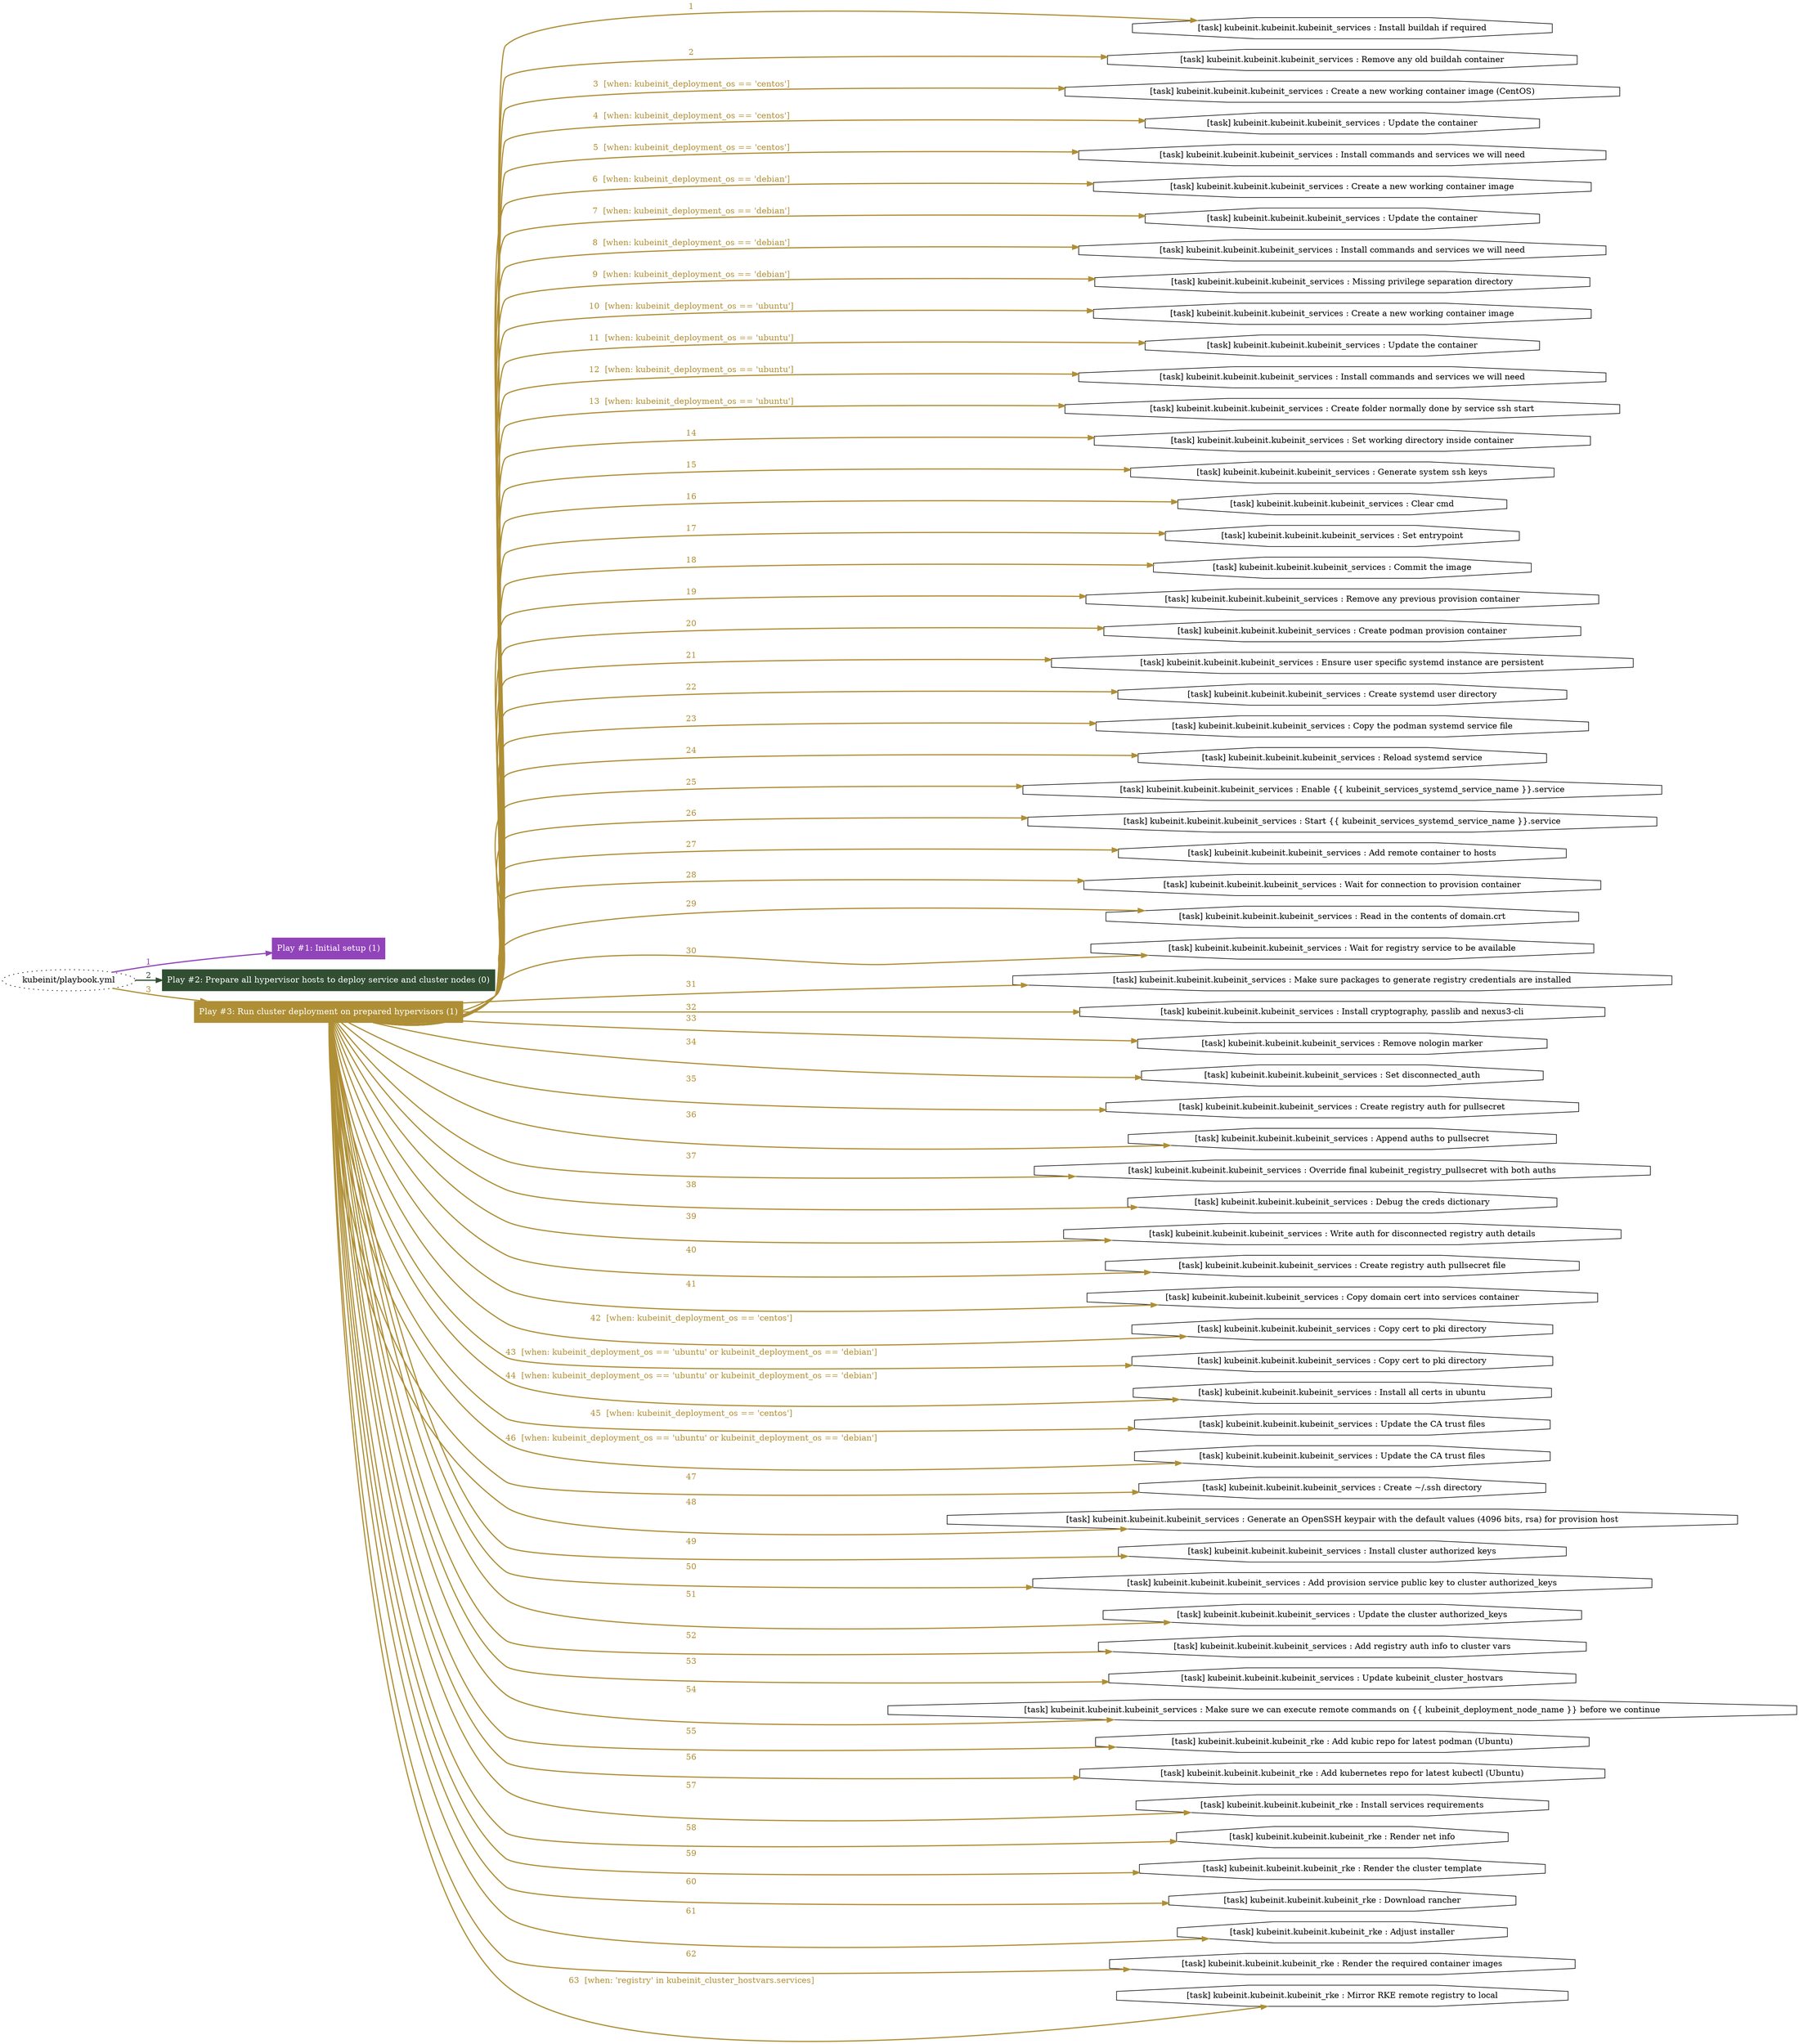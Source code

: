 digraph "kubeinit/playbook.yml "{
	graph [concentrate=true ordering=in rankdir=LR ratio=fill]
	edge [esep=5 sep=10]
	"kubeinit/playbook.yml" [id=root_node style=dotted]
	subgraph "Play #1: Initial setup (1) "{
		"Play #1: Initial setup (1)" [color="#9144ba" fontcolor="#ffffff" id="play_1ed07066-1055-4e67-8223-b865b9909922" shape=box style=filled tooltip=localhost]
		"kubeinit/playbook.yml" -> "Play #1: Initial setup (1)" [label=1 color="#9144ba" fontcolor="#9144ba" id="edge_652fccc1-4e7e-4f4c-8fe8-caae276a8f06" style=bold]
	}
	subgraph "Play #2: Prepare all hypervisor hosts to deploy service and cluster nodes (0) "{
		"Play #2: Prepare all hypervisor hosts to deploy service and cluster nodes (0)" [color="#314e32" fontcolor="#ffffff" id="play_8c49bdeb-96e1-4023-a6c5-0bca4422e2bc" shape=box style=filled tooltip=""]
		"kubeinit/playbook.yml" -> "Play #2: Prepare all hypervisor hosts to deploy service and cluster nodes (0)" [label=2 color="#314e32" fontcolor="#314e32" id="edge_4fefcf1c-31ee-4152-b6b7-37e5af76da74" style=bold]
	}
	subgraph "Play #3: Run cluster deployment on prepared hypervisors (1) "{
		"Play #3: Run cluster deployment on prepared hypervisors (1)" [color="#af8f36" fontcolor="#ffffff" id="play_4a4ad484-fae4-4dc1-8e06-63ecb386cd12" shape=box style=filled tooltip=localhost]
		"kubeinit/playbook.yml" -> "Play #3: Run cluster deployment on prepared hypervisors (1)" [label=3 color="#af8f36" fontcolor="#af8f36" id="edge_bb921fc5-0961-4a57-bfbc-69f6454cf87c" style=bold]
		"task_4da4af7c-ea5e-4eb7-b87e-b76ad4e4c385" [label="[task] kubeinit.kubeinit.kubeinit_services : Install buildah if required" id="task_4da4af7c-ea5e-4eb7-b87e-b76ad4e4c385" shape=octagon tooltip="[task] kubeinit.kubeinit.kubeinit_services : Install buildah if required"]
		"Play #3: Run cluster deployment on prepared hypervisors (1)" -> "task_4da4af7c-ea5e-4eb7-b87e-b76ad4e4c385" [label=1 color="#af8f36" fontcolor="#af8f36" id="edge_fe314b30-cb8d-4dca-87e3-3ae4bf7447ff" style=bold]
		"task_de5d862a-f438-42da-a966-3d038ddc2eb3" [label="[task] kubeinit.kubeinit.kubeinit_services : Remove any old buildah container" id="task_de5d862a-f438-42da-a966-3d038ddc2eb3" shape=octagon tooltip="[task] kubeinit.kubeinit.kubeinit_services : Remove any old buildah container"]
		"Play #3: Run cluster deployment on prepared hypervisors (1)" -> "task_de5d862a-f438-42da-a966-3d038ddc2eb3" [label=2 color="#af8f36" fontcolor="#af8f36" id="edge_6c91ff12-0e88-4986-93dc-d53e2ab40fa7" style=bold]
		"task_15944ec9-275e-4e6a-b2e9-f6d994a4f266" [label="[task] kubeinit.kubeinit.kubeinit_services : Create a new working container image (CentOS)" id="task_15944ec9-275e-4e6a-b2e9-f6d994a4f266" shape=octagon tooltip="[task] kubeinit.kubeinit.kubeinit_services : Create a new working container image (CentOS)"]
		"Play #3: Run cluster deployment on prepared hypervisors (1)" -> "task_15944ec9-275e-4e6a-b2e9-f6d994a4f266" [label="3  [when: kubeinit_deployment_os == 'centos']" color="#af8f36" fontcolor="#af8f36" id="edge_9b1abcf2-71b7-411a-8a96-5b27e0615aaf" style=bold]
		"task_ba2b220f-778f-4d68-a262-086b4a56201f" [label="[task] kubeinit.kubeinit.kubeinit_services : Update the container" id="task_ba2b220f-778f-4d68-a262-086b4a56201f" shape=octagon tooltip="[task] kubeinit.kubeinit.kubeinit_services : Update the container"]
		"Play #3: Run cluster deployment on prepared hypervisors (1)" -> "task_ba2b220f-778f-4d68-a262-086b4a56201f" [label="4  [when: kubeinit_deployment_os == 'centos']" color="#af8f36" fontcolor="#af8f36" id="edge_7a9c6677-b9d4-4c71-969b-8b52450001ac" style=bold]
		"task_47b86794-5e18-43f1-ae05-0b556f0221eb" [label="[task] kubeinit.kubeinit.kubeinit_services : Install commands and services we will need" id="task_47b86794-5e18-43f1-ae05-0b556f0221eb" shape=octagon tooltip="[task] kubeinit.kubeinit.kubeinit_services : Install commands and services we will need"]
		"Play #3: Run cluster deployment on prepared hypervisors (1)" -> "task_47b86794-5e18-43f1-ae05-0b556f0221eb" [label="5  [when: kubeinit_deployment_os == 'centos']" color="#af8f36" fontcolor="#af8f36" id="edge_b5d26055-dde0-43b9-bc51-50c9407ca01f" style=bold]
		"task_8d5e12f5-7c30-45d3-9c4c-6f694fc140b3" [label="[task] kubeinit.kubeinit.kubeinit_services : Create a new working container image" id="task_8d5e12f5-7c30-45d3-9c4c-6f694fc140b3" shape=octagon tooltip="[task] kubeinit.kubeinit.kubeinit_services : Create a new working container image"]
		"Play #3: Run cluster deployment on prepared hypervisors (1)" -> "task_8d5e12f5-7c30-45d3-9c4c-6f694fc140b3" [label="6  [when: kubeinit_deployment_os == 'debian']" color="#af8f36" fontcolor="#af8f36" id="edge_a4d1d42c-490f-4b4e-94aa-f2c3f657d4b2" style=bold]
		"task_726c58c0-9610-49d0-aadd-dcc71e31c0dc" [label="[task] kubeinit.kubeinit.kubeinit_services : Update the container" id="task_726c58c0-9610-49d0-aadd-dcc71e31c0dc" shape=octagon tooltip="[task] kubeinit.kubeinit.kubeinit_services : Update the container"]
		"Play #3: Run cluster deployment on prepared hypervisors (1)" -> "task_726c58c0-9610-49d0-aadd-dcc71e31c0dc" [label="7  [when: kubeinit_deployment_os == 'debian']" color="#af8f36" fontcolor="#af8f36" id="edge_775cc70c-d4fa-44f2-bbcd-2f49eb0c9f32" style=bold]
		"task_9e41514e-f2da-409f-acf4-1c3ffec90b02" [label="[task] kubeinit.kubeinit.kubeinit_services : Install commands and services we will need" id="task_9e41514e-f2da-409f-acf4-1c3ffec90b02" shape=octagon tooltip="[task] kubeinit.kubeinit.kubeinit_services : Install commands and services we will need"]
		"Play #3: Run cluster deployment on prepared hypervisors (1)" -> "task_9e41514e-f2da-409f-acf4-1c3ffec90b02" [label="8  [when: kubeinit_deployment_os == 'debian']" color="#af8f36" fontcolor="#af8f36" id="edge_43a3ce46-e9be-43f8-b8e4-9c53920406bf" style=bold]
		"task_9f6c5b14-0ff5-4616-93b0-b866ab017229" [label="[task] kubeinit.kubeinit.kubeinit_services : Missing privilege separation directory" id="task_9f6c5b14-0ff5-4616-93b0-b866ab017229" shape=octagon tooltip="[task] kubeinit.kubeinit.kubeinit_services : Missing privilege separation directory"]
		"Play #3: Run cluster deployment on prepared hypervisors (1)" -> "task_9f6c5b14-0ff5-4616-93b0-b866ab017229" [label="9  [when: kubeinit_deployment_os == 'debian']" color="#af8f36" fontcolor="#af8f36" id="edge_4703a72b-6736-44ef-a80c-81c8a6672c1a" style=bold]
		"task_d30a06cf-a985-4498-929c-5443a7a51801" [label="[task] kubeinit.kubeinit.kubeinit_services : Create a new working container image" id="task_d30a06cf-a985-4498-929c-5443a7a51801" shape=octagon tooltip="[task] kubeinit.kubeinit.kubeinit_services : Create a new working container image"]
		"Play #3: Run cluster deployment on prepared hypervisors (1)" -> "task_d30a06cf-a985-4498-929c-5443a7a51801" [label="10  [when: kubeinit_deployment_os == 'ubuntu']" color="#af8f36" fontcolor="#af8f36" id="edge_00cca7f6-b323-49b0-82ca-c747d33f27cd" style=bold]
		"task_f0eb4b50-4026-49e3-9626-9d14bdc179fd" [label="[task] kubeinit.kubeinit.kubeinit_services : Update the container" id="task_f0eb4b50-4026-49e3-9626-9d14bdc179fd" shape=octagon tooltip="[task] kubeinit.kubeinit.kubeinit_services : Update the container"]
		"Play #3: Run cluster deployment on prepared hypervisors (1)" -> "task_f0eb4b50-4026-49e3-9626-9d14bdc179fd" [label="11  [when: kubeinit_deployment_os == 'ubuntu']" color="#af8f36" fontcolor="#af8f36" id="edge_aadfc5ac-be51-461c-9dfd-9ef014ad5a12" style=bold]
		"task_4f31e7c5-05bd-4ba1-ace1-0b3a1b8b4b2e" [label="[task] kubeinit.kubeinit.kubeinit_services : Install commands and services we will need" id="task_4f31e7c5-05bd-4ba1-ace1-0b3a1b8b4b2e" shape=octagon tooltip="[task] kubeinit.kubeinit.kubeinit_services : Install commands and services we will need"]
		"Play #3: Run cluster deployment on prepared hypervisors (1)" -> "task_4f31e7c5-05bd-4ba1-ace1-0b3a1b8b4b2e" [label="12  [when: kubeinit_deployment_os == 'ubuntu']" color="#af8f36" fontcolor="#af8f36" id="edge_ebb79d36-d0b9-4e56-a068-eb72d3fa7a5b" style=bold]
		"task_10afb3da-a55a-467c-92fe-58cae8d0a7d2" [label="[task] kubeinit.kubeinit.kubeinit_services : Create folder normally done by service ssh start" id="task_10afb3da-a55a-467c-92fe-58cae8d0a7d2" shape=octagon tooltip="[task] kubeinit.kubeinit.kubeinit_services : Create folder normally done by service ssh start"]
		"Play #3: Run cluster deployment on prepared hypervisors (1)" -> "task_10afb3da-a55a-467c-92fe-58cae8d0a7d2" [label="13  [when: kubeinit_deployment_os == 'ubuntu']" color="#af8f36" fontcolor="#af8f36" id="edge_54ee3fb1-ffc7-460e-826e-3104bf57ee24" style=bold]
		"task_b056f61a-dfaf-4a33-b0c5-3425ba4160a0" [label="[task] kubeinit.kubeinit.kubeinit_services : Set working directory inside container" id="task_b056f61a-dfaf-4a33-b0c5-3425ba4160a0" shape=octagon tooltip="[task] kubeinit.kubeinit.kubeinit_services : Set working directory inside container"]
		"Play #3: Run cluster deployment on prepared hypervisors (1)" -> "task_b056f61a-dfaf-4a33-b0c5-3425ba4160a0" [label=14 color="#af8f36" fontcolor="#af8f36" id="edge_f3e4eff2-1877-4901-82a4-d9ee3b6f546e" style=bold]
		"task_81c03a32-a07e-48be-b03c-54739da4fd03" [label="[task] kubeinit.kubeinit.kubeinit_services : Generate system ssh keys" id="task_81c03a32-a07e-48be-b03c-54739da4fd03" shape=octagon tooltip="[task] kubeinit.kubeinit.kubeinit_services : Generate system ssh keys"]
		"Play #3: Run cluster deployment on prepared hypervisors (1)" -> "task_81c03a32-a07e-48be-b03c-54739da4fd03" [label=15 color="#af8f36" fontcolor="#af8f36" id="edge_ebe33f78-5657-4d8e-b48e-add500b94960" style=bold]
		"task_fdfff31d-b480-4a59-8bd9-f9228b81a489" [label="[task] kubeinit.kubeinit.kubeinit_services : Clear cmd" id="task_fdfff31d-b480-4a59-8bd9-f9228b81a489" shape=octagon tooltip="[task] kubeinit.kubeinit.kubeinit_services : Clear cmd"]
		"Play #3: Run cluster deployment on prepared hypervisors (1)" -> "task_fdfff31d-b480-4a59-8bd9-f9228b81a489" [label=16 color="#af8f36" fontcolor="#af8f36" id="edge_56ad04e9-d4b6-4fb6-b429-4798d55d2c38" style=bold]
		"task_d60b32f5-817f-4259-8def-e3c85b38e6e9" [label="[task] kubeinit.kubeinit.kubeinit_services : Set entrypoint" id="task_d60b32f5-817f-4259-8def-e3c85b38e6e9" shape=octagon tooltip="[task] kubeinit.kubeinit.kubeinit_services : Set entrypoint"]
		"Play #3: Run cluster deployment on prepared hypervisors (1)" -> "task_d60b32f5-817f-4259-8def-e3c85b38e6e9" [label=17 color="#af8f36" fontcolor="#af8f36" id="edge_95a4a049-1e69-4035-a9fe-3cd3fd35ef46" style=bold]
		"task_294be150-3813-4387-ba6c-ccc4a3aa5b9e" [label="[task] kubeinit.kubeinit.kubeinit_services : Commit the image" id="task_294be150-3813-4387-ba6c-ccc4a3aa5b9e" shape=octagon tooltip="[task] kubeinit.kubeinit.kubeinit_services : Commit the image"]
		"Play #3: Run cluster deployment on prepared hypervisors (1)" -> "task_294be150-3813-4387-ba6c-ccc4a3aa5b9e" [label=18 color="#af8f36" fontcolor="#af8f36" id="edge_843f896e-31d8-44a8-9f75-455368816df5" style=bold]
		"task_dd464366-8155-440f-8ced-05aed2d9c44d" [label="[task] kubeinit.kubeinit.kubeinit_services : Remove any previous provision container" id="task_dd464366-8155-440f-8ced-05aed2d9c44d" shape=octagon tooltip="[task] kubeinit.kubeinit.kubeinit_services : Remove any previous provision container"]
		"Play #3: Run cluster deployment on prepared hypervisors (1)" -> "task_dd464366-8155-440f-8ced-05aed2d9c44d" [label=19 color="#af8f36" fontcolor="#af8f36" id="edge_9945dbf5-7e08-4f21-9e8c-9fd3e30eacc8" style=bold]
		"task_f5e0ab6c-6332-4dd3-b01a-0d04cac88ef9" [label="[task] kubeinit.kubeinit.kubeinit_services : Create podman provision container" id="task_f5e0ab6c-6332-4dd3-b01a-0d04cac88ef9" shape=octagon tooltip="[task] kubeinit.kubeinit.kubeinit_services : Create podman provision container"]
		"Play #3: Run cluster deployment on prepared hypervisors (1)" -> "task_f5e0ab6c-6332-4dd3-b01a-0d04cac88ef9" [label=20 color="#af8f36" fontcolor="#af8f36" id="edge_295571bc-a6d9-4d59-8d6b-2164796b9974" style=bold]
		"task_ef517745-5ced-490b-b4f5-59aadd81a004" [label="[task] kubeinit.kubeinit.kubeinit_services : Ensure user specific systemd instance are persistent" id="task_ef517745-5ced-490b-b4f5-59aadd81a004" shape=octagon tooltip="[task] kubeinit.kubeinit.kubeinit_services : Ensure user specific systemd instance are persistent"]
		"Play #3: Run cluster deployment on prepared hypervisors (1)" -> "task_ef517745-5ced-490b-b4f5-59aadd81a004" [label=21 color="#af8f36" fontcolor="#af8f36" id="edge_3bcd274b-0566-4cc4-aa30-a9bda3ba0a7b" style=bold]
		"task_6959def8-6707-4807-8b7d-2cfe2fbb7013" [label="[task] kubeinit.kubeinit.kubeinit_services : Create systemd user directory" id="task_6959def8-6707-4807-8b7d-2cfe2fbb7013" shape=octagon tooltip="[task] kubeinit.kubeinit.kubeinit_services : Create systemd user directory"]
		"Play #3: Run cluster deployment on prepared hypervisors (1)" -> "task_6959def8-6707-4807-8b7d-2cfe2fbb7013" [label=22 color="#af8f36" fontcolor="#af8f36" id="edge_26d214e0-2d3e-4872-8f4d-8f6d16da39ea" style=bold]
		"task_2db1b0ff-e875-42ab-a61d-2526714068e5" [label="[task] kubeinit.kubeinit.kubeinit_services : Copy the podman systemd service file" id="task_2db1b0ff-e875-42ab-a61d-2526714068e5" shape=octagon tooltip="[task] kubeinit.kubeinit.kubeinit_services : Copy the podman systemd service file"]
		"Play #3: Run cluster deployment on prepared hypervisors (1)" -> "task_2db1b0ff-e875-42ab-a61d-2526714068e5" [label=23 color="#af8f36" fontcolor="#af8f36" id="edge_bc3af2b4-ae23-4cfe-9bc7-2255ff54754b" style=bold]
		"task_babc32ae-39bd-49c6-8572-8461b0875d39" [label="[task] kubeinit.kubeinit.kubeinit_services : Reload systemd service" id="task_babc32ae-39bd-49c6-8572-8461b0875d39" shape=octagon tooltip="[task] kubeinit.kubeinit.kubeinit_services : Reload systemd service"]
		"Play #3: Run cluster deployment on prepared hypervisors (1)" -> "task_babc32ae-39bd-49c6-8572-8461b0875d39" [label=24 color="#af8f36" fontcolor="#af8f36" id="edge_0cbe651f-6dc7-4ad5-be58-db9018074ca0" style=bold]
		"task_2261fbd9-2e1c-4fa2-a17d-8ea8e2a9b916" [label="[task] kubeinit.kubeinit.kubeinit_services : Enable {{ kubeinit_services_systemd_service_name }}.service" id="task_2261fbd9-2e1c-4fa2-a17d-8ea8e2a9b916" shape=octagon tooltip="[task] kubeinit.kubeinit.kubeinit_services : Enable {{ kubeinit_services_systemd_service_name }}.service"]
		"Play #3: Run cluster deployment on prepared hypervisors (1)" -> "task_2261fbd9-2e1c-4fa2-a17d-8ea8e2a9b916" [label=25 color="#af8f36" fontcolor="#af8f36" id="edge_a9c0db2d-27fb-4d3a-834d-4c2e98030570" style=bold]
		"task_0d2771ee-cb20-47a7-992e-0f8b212addde" [label="[task] kubeinit.kubeinit.kubeinit_services : Start {{ kubeinit_services_systemd_service_name }}.service" id="task_0d2771ee-cb20-47a7-992e-0f8b212addde" shape=octagon tooltip="[task] kubeinit.kubeinit.kubeinit_services : Start {{ kubeinit_services_systemd_service_name }}.service"]
		"Play #3: Run cluster deployment on prepared hypervisors (1)" -> "task_0d2771ee-cb20-47a7-992e-0f8b212addde" [label=26 color="#af8f36" fontcolor="#af8f36" id="edge_acf21114-a694-411d-97f5-cb4a40ef1547" style=bold]
		"task_16be9724-827d-4f6f-a4df-861e040df64c" [label="[task] kubeinit.kubeinit.kubeinit_services : Add remote container to hosts" id="task_16be9724-827d-4f6f-a4df-861e040df64c" shape=octagon tooltip="[task] kubeinit.kubeinit.kubeinit_services : Add remote container to hosts"]
		"Play #3: Run cluster deployment on prepared hypervisors (1)" -> "task_16be9724-827d-4f6f-a4df-861e040df64c" [label=27 color="#af8f36" fontcolor="#af8f36" id="edge_6b7949b0-1c2b-444e-9eec-568af07c2cc5" style=bold]
		"task_2c6a7388-274f-4943-aa4d-81f3818ae948" [label="[task] kubeinit.kubeinit.kubeinit_services : Wait for connection to provision container" id="task_2c6a7388-274f-4943-aa4d-81f3818ae948" shape=octagon tooltip="[task] kubeinit.kubeinit.kubeinit_services : Wait for connection to provision container"]
		"Play #3: Run cluster deployment on prepared hypervisors (1)" -> "task_2c6a7388-274f-4943-aa4d-81f3818ae948" [label=28 color="#af8f36" fontcolor="#af8f36" id="edge_2e8efda7-3ca4-42e2-a218-1df09f59fe87" style=bold]
		"task_a55b32eb-43cc-4061-b805-c55f555f45f2" [label="[task] kubeinit.kubeinit.kubeinit_services : Read in the contents of domain.crt" id="task_a55b32eb-43cc-4061-b805-c55f555f45f2" shape=octagon tooltip="[task] kubeinit.kubeinit.kubeinit_services : Read in the contents of domain.crt"]
		"Play #3: Run cluster deployment on prepared hypervisors (1)" -> "task_a55b32eb-43cc-4061-b805-c55f555f45f2" [label=29 color="#af8f36" fontcolor="#af8f36" id="edge_efd576d9-aae5-49a9-893f-ffd2eb109f89" style=bold]
		"task_b9530775-a4c8-4f91-904c-d3f52d38056f" [label="[task] kubeinit.kubeinit.kubeinit_services : Wait for registry service to be available" id="task_b9530775-a4c8-4f91-904c-d3f52d38056f" shape=octagon tooltip="[task] kubeinit.kubeinit.kubeinit_services : Wait for registry service to be available"]
		"Play #3: Run cluster deployment on prepared hypervisors (1)" -> "task_b9530775-a4c8-4f91-904c-d3f52d38056f" [label=30 color="#af8f36" fontcolor="#af8f36" id="edge_41c3ba9d-593a-4393-a5af-7127c7d1ebfd" style=bold]
		"task_f6922d99-94ba-45d6-bbd3-1bbf88cf1386" [label="[task] kubeinit.kubeinit.kubeinit_services : Make sure packages to generate registry credentials are installed" id="task_f6922d99-94ba-45d6-bbd3-1bbf88cf1386" shape=octagon tooltip="[task] kubeinit.kubeinit.kubeinit_services : Make sure packages to generate registry credentials are installed"]
		"Play #3: Run cluster deployment on prepared hypervisors (1)" -> "task_f6922d99-94ba-45d6-bbd3-1bbf88cf1386" [label=31 color="#af8f36" fontcolor="#af8f36" id="edge_393fe044-8299-4a39-9151-2772c4a047e7" style=bold]
		"task_9bd9a1de-9c7a-49ee-a7a3-dcc3b5ba050f" [label="[task] kubeinit.kubeinit.kubeinit_services : Install cryptography, passlib and nexus3-cli" id="task_9bd9a1de-9c7a-49ee-a7a3-dcc3b5ba050f" shape=octagon tooltip="[task] kubeinit.kubeinit.kubeinit_services : Install cryptography, passlib and nexus3-cli"]
		"Play #3: Run cluster deployment on prepared hypervisors (1)" -> "task_9bd9a1de-9c7a-49ee-a7a3-dcc3b5ba050f" [label=32 color="#af8f36" fontcolor="#af8f36" id="edge_15598c08-368c-4363-8e43-8f4779ff2e49" style=bold]
		"task_5884958c-b98a-466e-b852-f4450d6303e0" [label="[task] kubeinit.kubeinit.kubeinit_services : Remove nologin marker" id="task_5884958c-b98a-466e-b852-f4450d6303e0" shape=octagon tooltip="[task] kubeinit.kubeinit.kubeinit_services : Remove nologin marker"]
		"Play #3: Run cluster deployment on prepared hypervisors (1)" -> "task_5884958c-b98a-466e-b852-f4450d6303e0" [label=33 color="#af8f36" fontcolor="#af8f36" id="edge_72cac30d-440c-4b7f-9486-a484c20ee132" style=bold]
		"task_f95715c3-702d-43b3-9d65-81b50363bf34" [label="[task] kubeinit.kubeinit.kubeinit_services : Set disconnected_auth" id="task_f95715c3-702d-43b3-9d65-81b50363bf34" shape=octagon tooltip="[task] kubeinit.kubeinit.kubeinit_services : Set disconnected_auth"]
		"Play #3: Run cluster deployment on prepared hypervisors (1)" -> "task_f95715c3-702d-43b3-9d65-81b50363bf34" [label=34 color="#af8f36" fontcolor="#af8f36" id="edge_d5df4754-c881-44c2-b148-55e02f20bf8c" style=bold]
		"task_925e61cf-44bc-403d-8c60-0207549ff081" [label="[task] kubeinit.kubeinit.kubeinit_services : Create registry auth for pullsecret" id="task_925e61cf-44bc-403d-8c60-0207549ff081" shape=octagon tooltip="[task] kubeinit.kubeinit.kubeinit_services : Create registry auth for pullsecret"]
		"Play #3: Run cluster deployment on prepared hypervisors (1)" -> "task_925e61cf-44bc-403d-8c60-0207549ff081" [label=35 color="#af8f36" fontcolor="#af8f36" id="edge_640514a7-e268-4e1f-88bb-c05f84d0927a" style=bold]
		"task_b4903e01-b2b5-4669-b4f5-310a8e5350ac" [label="[task] kubeinit.kubeinit.kubeinit_services : Append auths to pullsecret" id="task_b4903e01-b2b5-4669-b4f5-310a8e5350ac" shape=octagon tooltip="[task] kubeinit.kubeinit.kubeinit_services : Append auths to pullsecret"]
		"Play #3: Run cluster deployment on prepared hypervisors (1)" -> "task_b4903e01-b2b5-4669-b4f5-310a8e5350ac" [label=36 color="#af8f36" fontcolor="#af8f36" id="edge_915a1860-aaae-4793-b1d2-fed0b13f7164" style=bold]
		"task_be4bd874-ff4c-4bba-a09f-c586212ffcd6" [label="[task] kubeinit.kubeinit.kubeinit_services : Override final kubeinit_registry_pullsecret with both auths" id="task_be4bd874-ff4c-4bba-a09f-c586212ffcd6" shape=octagon tooltip="[task] kubeinit.kubeinit.kubeinit_services : Override final kubeinit_registry_pullsecret with both auths"]
		"Play #3: Run cluster deployment on prepared hypervisors (1)" -> "task_be4bd874-ff4c-4bba-a09f-c586212ffcd6" [label=37 color="#af8f36" fontcolor="#af8f36" id="edge_05c7b55d-ccf1-4f3d-9b31-f8e8b192a599" style=bold]
		"task_76dcf0de-4cbb-42d2-9b2b-4f6a46c9fd47" [label="[task] kubeinit.kubeinit.kubeinit_services : Debug the creds dictionary" id="task_76dcf0de-4cbb-42d2-9b2b-4f6a46c9fd47" shape=octagon tooltip="[task] kubeinit.kubeinit.kubeinit_services : Debug the creds dictionary"]
		"Play #3: Run cluster deployment on prepared hypervisors (1)" -> "task_76dcf0de-4cbb-42d2-9b2b-4f6a46c9fd47" [label=38 color="#af8f36" fontcolor="#af8f36" id="edge_b6bc7a3a-2ff8-4b6d-a76d-69f14698e335" style=bold]
		"task_97bade9b-ebd6-4af4-8882-b0d1807df657" [label="[task] kubeinit.kubeinit.kubeinit_services : Write auth for disconnected registry auth details" id="task_97bade9b-ebd6-4af4-8882-b0d1807df657" shape=octagon tooltip="[task] kubeinit.kubeinit.kubeinit_services : Write auth for disconnected registry auth details"]
		"Play #3: Run cluster deployment on prepared hypervisors (1)" -> "task_97bade9b-ebd6-4af4-8882-b0d1807df657" [label=39 color="#af8f36" fontcolor="#af8f36" id="edge_38c9c223-0c95-42c2-82fc-3ca5516611f6" style=bold]
		"task_af745ae8-d8ec-4c06-8077-b4bd95920479" [label="[task] kubeinit.kubeinit.kubeinit_services : Create registry auth pullsecret file" id="task_af745ae8-d8ec-4c06-8077-b4bd95920479" shape=octagon tooltip="[task] kubeinit.kubeinit.kubeinit_services : Create registry auth pullsecret file"]
		"Play #3: Run cluster deployment on prepared hypervisors (1)" -> "task_af745ae8-d8ec-4c06-8077-b4bd95920479" [label=40 color="#af8f36" fontcolor="#af8f36" id="edge_484f18e8-aa82-406e-950b-4a4f3e1d27f5" style=bold]
		"task_52e02607-b341-4cd8-8a39-b6f347b461ed" [label="[task] kubeinit.kubeinit.kubeinit_services : Copy domain cert into services container" id="task_52e02607-b341-4cd8-8a39-b6f347b461ed" shape=octagon tooltip="[task] kubeinit.kubeinit.kubeinit_services : Copy domain cert into services container"]
		"Play #3: Run cluster deployment on prepared hypervisors (1)" -> "task_52e02607-b341-4cd8-8a39-b6f347b461ed" [label=41 color="#af8f36" fontcolor="#af8f36" id="edge_6d5b7802-4478-4afc-adcb-552d78368bea" style=bold]
		"task_d438340f-0b08-48aa-b9fb-ff1ebffe7eb4" [label="[task] kubeinit.kubeinit.kubeinit_services : Copy cert to pki directory" id="task_d438340f-0b08-48aa-b9fb-ff1ebffe7eb4" shape=octagon tooltip="[task] kubeinit.kubeinit.kubeinit_services : Copy cert to pki directory"]
		"Play #3: Run cluster deployment on prepared hypervisors (1)" -> "task_d438340f-0b08-48aa-b9fb-ff1ebffe7eb4" [label="42  [when: kubeinit_deployment_os == 'centos']" color="#af8f36" fontcolor="#af8f36" id="edge_fbb6d6fc-e174-4b56-bc8f-1255b80f69df" style=bold]
		"task_3bec38a9-5879-400c-be17-c00463ce488f" [label="[task] kubeinit.kubeinit.kubeinit_services : Copy cert to pki directory" id="task_3bec38a9-5879-400c-be17-c00463ce488f" shape=octagon tooltip="[task] kubeinit.kubeinit.kubeinit_services : Copy cert to pki directory"]
		"Play #3: Run cluster deployment on prepared hypervisors (1)" -> "task_3bec38a9-5879-400c-be17-c00463ce488f" [label="43  [when: kubeinit_deployment_os == 'ubuntu' or kubeinit_deployment_os == 'debian']" color="#af8f36" fontcolor="#af8f36" id="edge_7570af6e-73cc-44fc-a551-0863f2870ab2" style=bold]
		"task_135eb131-d859-4b24-8fbc-7cc35c3e2b03" [label="[task] kubeinit.kubeinit.kubeinit_services : Install all certs in ubuntu" id="task_135eb131-d859-4b24-8fbc-7cc35c3e2b03" shape=octagon tooltip="[task] kubeinit.kubeinit.kubeinit_services : Install all certs in ubuntu"]
		"Play #3: Run cluster deployment on prepared hypervisors (1)" -> "task_135eb131-d859-4b24-8fbc-7cc35c3e2b03" [label="44  [when: kubeinit_deployment_os == 'ubuntu' or kubeinit_deployment_os == 'debian']" color="#af8f36" fontcolor="#af8f36" id="edge_fcbb94bd-e476-47bd-bcbb-c000c3732497" style=bold]
		"task_ebc5e9f8-5bd8-4c01-8f48-00b4a877e30e" [label="[task] kubeinit.kubeinit.kubeinit_services : Update the CA trust files" id="task_ebc5e9f8-5bd8-4c01-8f48-00b4a877e30e" shape=octagon tooltip="[task] kubeinit.kubeinit.kubeinit_services : Update the CA trust files"]
		"Play #3: Run cluster deployment on prepared hypervisors (1)" -> "task_ebc5e9f8-5bd8-4c01-8f48-00b4a877e30e" [label="45  [when: kubeinit_deployment_os == 'centos']" color="#af8f36" fontcolor="#af8f36" id="edge_f6fb8a73-ed77-4a91-b676-fa791460ac63" style=bold]
		"task_df78f9f2-f8ff-4859-ac1c-8c7d839e3ba7" [label="[task] kubeinit.kubeinit.kubeinit_services : Update the CA trust files" id="task_df78f9f2-f8ff-4859-ac1c-8c7d839e3ba7" shape=octagon tooltip="[task] kubeinit.kubeinit.kubeinit_services : Update the CA trust files"]
		"Play #3: Run cluster deployment on prepared hypervisors (1)" -> "task_df78f9f2-f8ff-4859-ac1c-8c7d839e3ba7" [label="46  [when: kubeinit_deployment_os == 'ubuntu' or kubeinit_deployment_os == 'debian']" color="#af8f36" fontcolor="#af8f36" id="edge_d6d5ec3a-fc98-4a21-a950-38be6e3e3a9f" style=bold]
		"task_cf14aa52-1bfd-4b99-a30f-fad6c3983362" [label="[task] kubeinit.kubeinit.kubeinit_services : Create ~/.ssh directory" id="task_cf14aa52-1bfd-4b99-a30f-fad6c3983362" shape=octagon tooltip="[task] kubeinit.kubeinit.kubeinit_services : Create ~/.ssh directory"]
		"Play #3: Run cluster deployment on prepared hypervisors (1)" -> "task_cf14aa52-1bfd-4b99-a30f-fad6c3983362" [label=47 color="#af8f36" fontcolor="#af8f36" id="edge_ea883488-abbd-4f7d-bcd5-8c8bc7d876b3" style=bold]
		"task_4f4a972e-e7ea-46f2-a0d4-35180eea94f3" [label="[task] kubeinit.kubeinit.kubeinit_services : Generate an OpenSSH keypair with the default values (4096 bits, rsa) for provision host" id="task_4f4a972e-e7ea-46f2-a0d4-35180eea94f3" shape=octagon tooltip="[task] kubeinit.kubeinit.kubeinit_services : Generate an OpenSSH keypair with the default values (4096 bits, rsa) for provision host"]
		"Play #3: Run cluster deployment on prepared hypervisors (1)" -> "task_4f4a972e-e7ea-46f2-a0d4-35180eea94f3" [label=48 color="#af8f36" fontcolor="#af8f36" id="edge_16fb1925-b022-4127-9097-3c9552af061d" style=bold]
		"task_70a6c8b1-00ff-439c-a3c1-71f1e0246425" [label="[task] kubeinit.kubeinit.kubeinit_services : Install cluster authorized keys" id="task_70a6c8b1-00ff-439c-a3c1-71f1e0246425" shape=octagon tooltip="[task] kubeinit.kubeinit.kubeinit_services : Install cluster authorized keys"]
		"Play #3: Run cluster deployment on prepared hypervisors (1)" -> "task_70a6c8b1-00ff-439c-a3c1-71f1e0246425" [label=49 color="#af8f36" fontcolor="#af8f36" id="edge_e73a44f6-a964-4421-8992-d4ddda4689ed" style=bold]
		"task_230544d0-49f0-4475-97dc-e15e028b0a72" [label="[task] kubeinit.kubeinit.kubeinit_services : Add provision service public key to cluster authorized_keys" id="task_230544d0-49f0-4475-97dc-e15e028b0a72" shape=octagon tooltip="[task] kubeinit.kubeinit.kubeinit_services : Add provision service public key to cluster authorized_keys"]
		"Play #3: Run cluster deployment on prepared hypervisors (1)" -> "task_230544d0-49f0-4475-97dc-e15e028b0a72" [label=50 color="#af8f36" fontcolor="#af8f36" id="edge_876b883b-a435-4566-8968-99a9af4c2e5b" style=bold]
		"task_1f6ecce8-c0c2-40a5-be49-6ae76faf5b12" [label="[task] kubeinit.kubeinit.kubeinit_services : Update the cluster authorized_keys" id="task_1f6ecce8-c0c2-40a5-be49-6ae76faf5b12" shape=octagon tooltip="[task] kubeinit.kubeinit.kubeinit_services : Update the cluster authorized_keys"]
		"Play #3: Run cluster deployment on prepared hypervisors (1)" -> "task_1f6ecce8-c0c2-40a5-be49-6ae76faf5b12" [label=51 color="#af8f36" fontcolor="#af8f36" id="edge_04d6433d-f66e-4cfd-b718-d03ba8f32db8" style=bold]
		"task_ff19943b-28bd-4b03-985e-f81dcfa222ed" [label="[task] kubeinit.kubeinit.kubeinit_services : Add registry auth info to cluster vars" id="task_ff19943b-28bd-4b03-985e-f81dcfa222ed" shape=octagon tooltip="[task] kubeinit.kubeinit.kubeinit_services : Add registry auth info to cluster vars"]
		"Play #3: Run cluster deployment on prepared hypervisors (1)" -> "task_ff19943b-28bd-4b03-985e-f81dcfa222ed" [label=52 color="#af8f36" fontcolor="#af8f36" id="edge_abe7e581-19f2-48dc-9ae0-a0bf464f0d42" style=bold]
		"task_2de8f584-1f8a-49c4-bc6e-9b47272c6d30" [label="[task] kubeinit.kubeinit.kubeinit_services : Update kubeinit_cluster_hostvars" id="task_2de8f584-1f8a-49c4-bc6e-9b47272c6d30" shape=octagon tooltip="[task] kubeinit.kubeinit.kubeinit_services : Update kubeinit_cluster_hostvars"]
		"Play #3: Run cluster deployment on prepared hypervisors (1)" -> "task_2de8f584-1f8a-49c4-bc6e-9b47272c6d30" [label=53 color="#af8f36" fontcolor="#af8f36" id="edge_4d34513f-e682-402b-9893-cbba8bab1296" style=bold]
		"task_0f73b561-f462-47a0-a9c4-ab1e9e201b2e" [label="[task] kubeinit.kubeinit.kubeinit_services : Make sure we can execute remote commands on {{ kubeinit_deployment_node_name }} before we continue" id="task_0f73b561-f462-47a0-a9c4-ab1e9e201b2e" shape=octagon tooltip="[task] kubeinit.kubeinit.kubeinit_services : Make sure we can execute remote commands on {{ kubeinit_deployment_node_name }} before we continue"]
		"Play #3: Run cluster deployment on prepared hypervisors (1)" -> "task_0f73b561-f462-47a0-a9c4-ab1e9e201b2e" [label=54 color="#af8f36" fontcolor="#af8f36" id="edge_0d3fd038-8e88-4a09-bd70-8505fddd9dc5" style=bold]
		"task_926d67ba-580e-4168-b91b-de475bc1007f" [label="[task] kubeinit.kubeinit.kubeinit_rke : Add kubic repo for latest podman (Ubuntu)" id="task_926d67ba-580e-4168-b91b-de475bc1007f" shape=octagon tooltip="[task] kubeinit.kubeinit.kubeinit_rke : Add kubic repo for latest podman (Ubuntu)"]
		"Play #3: Run cluster deployment on prepared hypervisors (1)" -> "task_926d67ba-580e-4168-b91b-de475bc1007f" [label=55 color="#af8f36" fontcolor="#af8f36" id="edge_d70afc92-c5c8-483b-8f2a-7f4d67f26a42" style=bold]
		"task_4b445843-f2af-41d6-a8f7-4fc70d1453cc" [label="[task] kubeinit.kubeinit.kubeinit_rke : Add kubernetes repo for latest kubectl (Ubuntu)" id="task_4b445843-f2af-41d6-a8f7-4fc70d1453cc" shape=octagon tooltip="[task] kubeinit.kubeinit.kubeinit_rke : Add kubernetes repo for latest kubectl (Ubuntu)"]
		"Play #3: Run cluster deployment on prepared hypervisors (1)" -> "task_4b445843-f2af-41d6-a8f7-4fc70d1453cc" [label=56 color="#af8f36" fontcolor="#af8f36" id="edge_0a203c85-af5e-464c-90a8-b31ea98d628c" style=bold]
		"task_dc7a2c47-4c49-4dbc-b337-231afcf59a0a" [label="[task] kubeinit.kubeinit.kubeinit_rke : Install services requirements" id="task_dc7a2c47-4c49-4dbc-b337-231afcf59a0a" shape=octagon tooltip="[task] kubeinit.kubeinit.kubeinit_rke : Install services requirements"]
		"Play #3: Run cluster deployment on prepared hypervisors (1)" -> "task_dc7a2c47-4c49-4dbc-b337-231afcf59a0a" [label=57 color="#af8f36" fontcolor="#af8f36" id="edge_0b4be4ff-31a8-4ca6-b3e2-5f828ebfca73" style=bold]
		"task_f58392cf-6b50-4965-a552-92ec3bcee06d" [label="[task] kubeinit.kubeinit.kubeinit_rke : Render net info" id="task_f58392cf-6b50-4965-a552-92ec3bcee06d" shape=octagon tooltip="[task] kubeinit.kubeinit.kubeinit_rke : Render net info"]
		"Play #3: Run cluster deployment on prepared hypervisors (1)" -> "task_f58392cf-6b50-4965-a552-92ec3bcee06d" [label=58 color="#af8f36" fontcolor="#af8f36" id="edge_8764be03-5f3a-4099-88d5-fa7e459c28af" style=bold]
		"task_77f7dac3-f3b4-4f07-8582-68dd95a8cdaf" [label="[task] kubeinit.kubeinit.kubeinit_rke : Render the cluster template" id="task_77f7dac3-f3b4-4f07-8582-68dd95a8cdaf" shape=octagon tooltip="[task] kubeinit.kubeinit.kubeinit_rke : Render the cluster template"]
		"Play #3: Run cluster deployment on prepared hypervisors (1)" -> "task_77f7dac3-f3b4-4f07-8582-68dd95a8cdaf" [label=59 color="#af8f36" fontcolor="#af8f36" id="edge_b461a4ac-6cf6-4c56-a578-e4b10d6372b2" style=bold]
		"task_cf2c4224-a4ce-43c3-b75f-d8dd993435bf" [label="[task] kubeinit.kubeinit.kubeinit_rke : Download rancher" id="task_cf2c4224-a4ce-43c3-b75f-d8dd993435bf" shape=octagon tooltip="[task] kubeinit.kubeinit.kubeinit_rke : Download rancher"]
		"Play #3: Run cluster deployment on prepared hypervisors (1)" -> "task_cf2c4224-a4ce-43c3-b75f-d8dd993435bf" [label=60 color="#af8f36" fontcolor="#af8f36" id="edge_1c519277-d9d2-4f3d-876d-a4a248f61618" style=bold]
		"task_eaca864b-62d8-403a-8fd2-ff29097d3240" [label="[task] kubeinit.kubeinit.kubeinit_rke : Adjust installer" id="task_eaca864b-62d8-403a-8fd2-ff29097d3240" shape=octagon tooltip="[task] kubeinit.kubeinit.kubeinit_rke : Adjust installer"]
		"Play #3: Run cluster deployment on prepared hypervisors (1)" -> "task_eaca864b-62d8-403a-8fd2-ff29097d3240" [label=61 color="#af8f36" fontcolor="#af8f36" id="edge_6df81230-d9a0-470f-bb27-6d3c66d4fd62" style=bold]
		"task_2003423d-a8e7-45cc-a6c9-412bd3a8f305" [label="[task] kubeinit.kubeinit.kubeinit_rke : Render the required container images" id="task_2003423d-a8e7-45cc-a6c9-412bd3a8f305" shape=octagon tooltip="[task] kubeinit.kubeinit.kubeinit_rke : Render the required container images"]
		"Play #3: Run cluster deployment on prepared hypervisors (1)" -> "task_2003423d-a8e7-45cc-a6c9-412bd3a8f305" [label=62 color="#af8f36" fontcolor="#af8f36" id="edge_f3798e2e-c253-4f87-903b-797b46d66cce" style=bold]
		"task_48b1a346-0835-475e-ad02-edf1c5cc1e4f" [label="[task] kubeinit.kubeinit.kubeinit_rke : Mirror RKE remote registry to local" id="task_48b1a346-0835-475e-ad02-edf1c5cc1e4f" shape=octagon tooltip="[task] kubeinit.kubeinit.kubeinit_rke : Mirror RKE remote registry to local"]
		"Play #3: Run cluster deployment on prepared hypervisors (1)" -> "task_48b1a346-0835-475e-ad02-edf1c5cc1e4f" [label="63  [when: 'registry' in kubeinit_cluster_hostvars.services]" color="#af8f36" fontcolor="#af8f36" id="edge_d20d2db0-fd74-41c7-906d-016d34677882" style=bold]
	}
}
